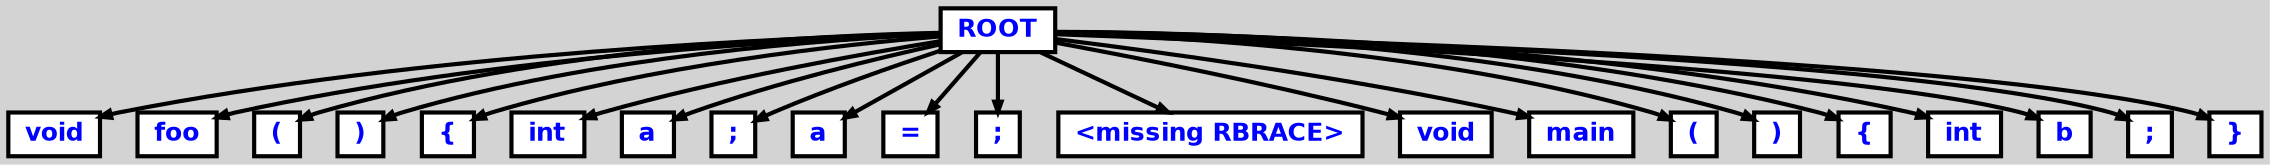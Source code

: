 digraph {

	ordering=out;
	ranksep=.4;
	bgcolor="lightgrey"; node [shape=box, fixedsize=false, fontsize=12, fontname="Helvetica-bold", fontcolor="blue"
		width=.25, height=.25, color="black", fillcolor="white", style="filled, solid, bold"];
	edge [arrowsize=.5, color="black", style="bold"]

  n0 [label="ROOT"];
  n1 [label="void"];
  n2 [label="foo"];
  n3 [label="("];
  n4 [label=")"];
  n5 [label="{"];
  n6 [label="int"];
  n7 [label="a"];
  n8 [label=";"];
  n9 [label="a"];
  n10 [label="="];
  n11 [label=";"];
  n12 [label="<missing RBRACE>"];
  n13 [label="void"];
  n14 [label="main"];
  n15 [label="("];
  n16 [label=")"];
  n17 [label="{"];
  n18 [label="int"];
  n19 [label="b"];
  n20 [label=";"];
  n21 [label="}"];

  n0 -> n1 // "ROOT" -> "void"
  n0 -> n2 // "ROOT" -> "foo"
  n0 -> n3 // "ROOT" -> "("
  n0 -> n4 // "ROOT" -> ")"
  n0 -> n5 // "ROOT" -> "{"
  n0 -> n6 // "ROOT" -> "int"
  n0 -> n7 // "ROOT" -> "a"
  n0 -> n8 // "ROOT" -> ";"
  n0 -> n9 // "ROOT" -> "a"
  n0 -> n10 // "ROOT" -> "="
  n0 -> n11 // "ROOT" -> ";"
  n0 -> n12 // "ROOT" -> "<missing RBRACE>"
  n0 -> n13 // "ROOT" -> "void"
  n0 -> n14 // "ROOT" -> "main"
  n0 -> n15 // "ROOT" -> "("
  n0 -> n16 // "ROOT" -> ")"
  n0 -> n17 // "ROOT" -> "{"
  n0 -> n18 // "ROOT" -> "int"
  n0 -> n19 // "ROOT" -> "b"
  n0 -> n20 // "ROOT" -> ";"
  n0 -> n21 // "ROOT" -> "}"

}

